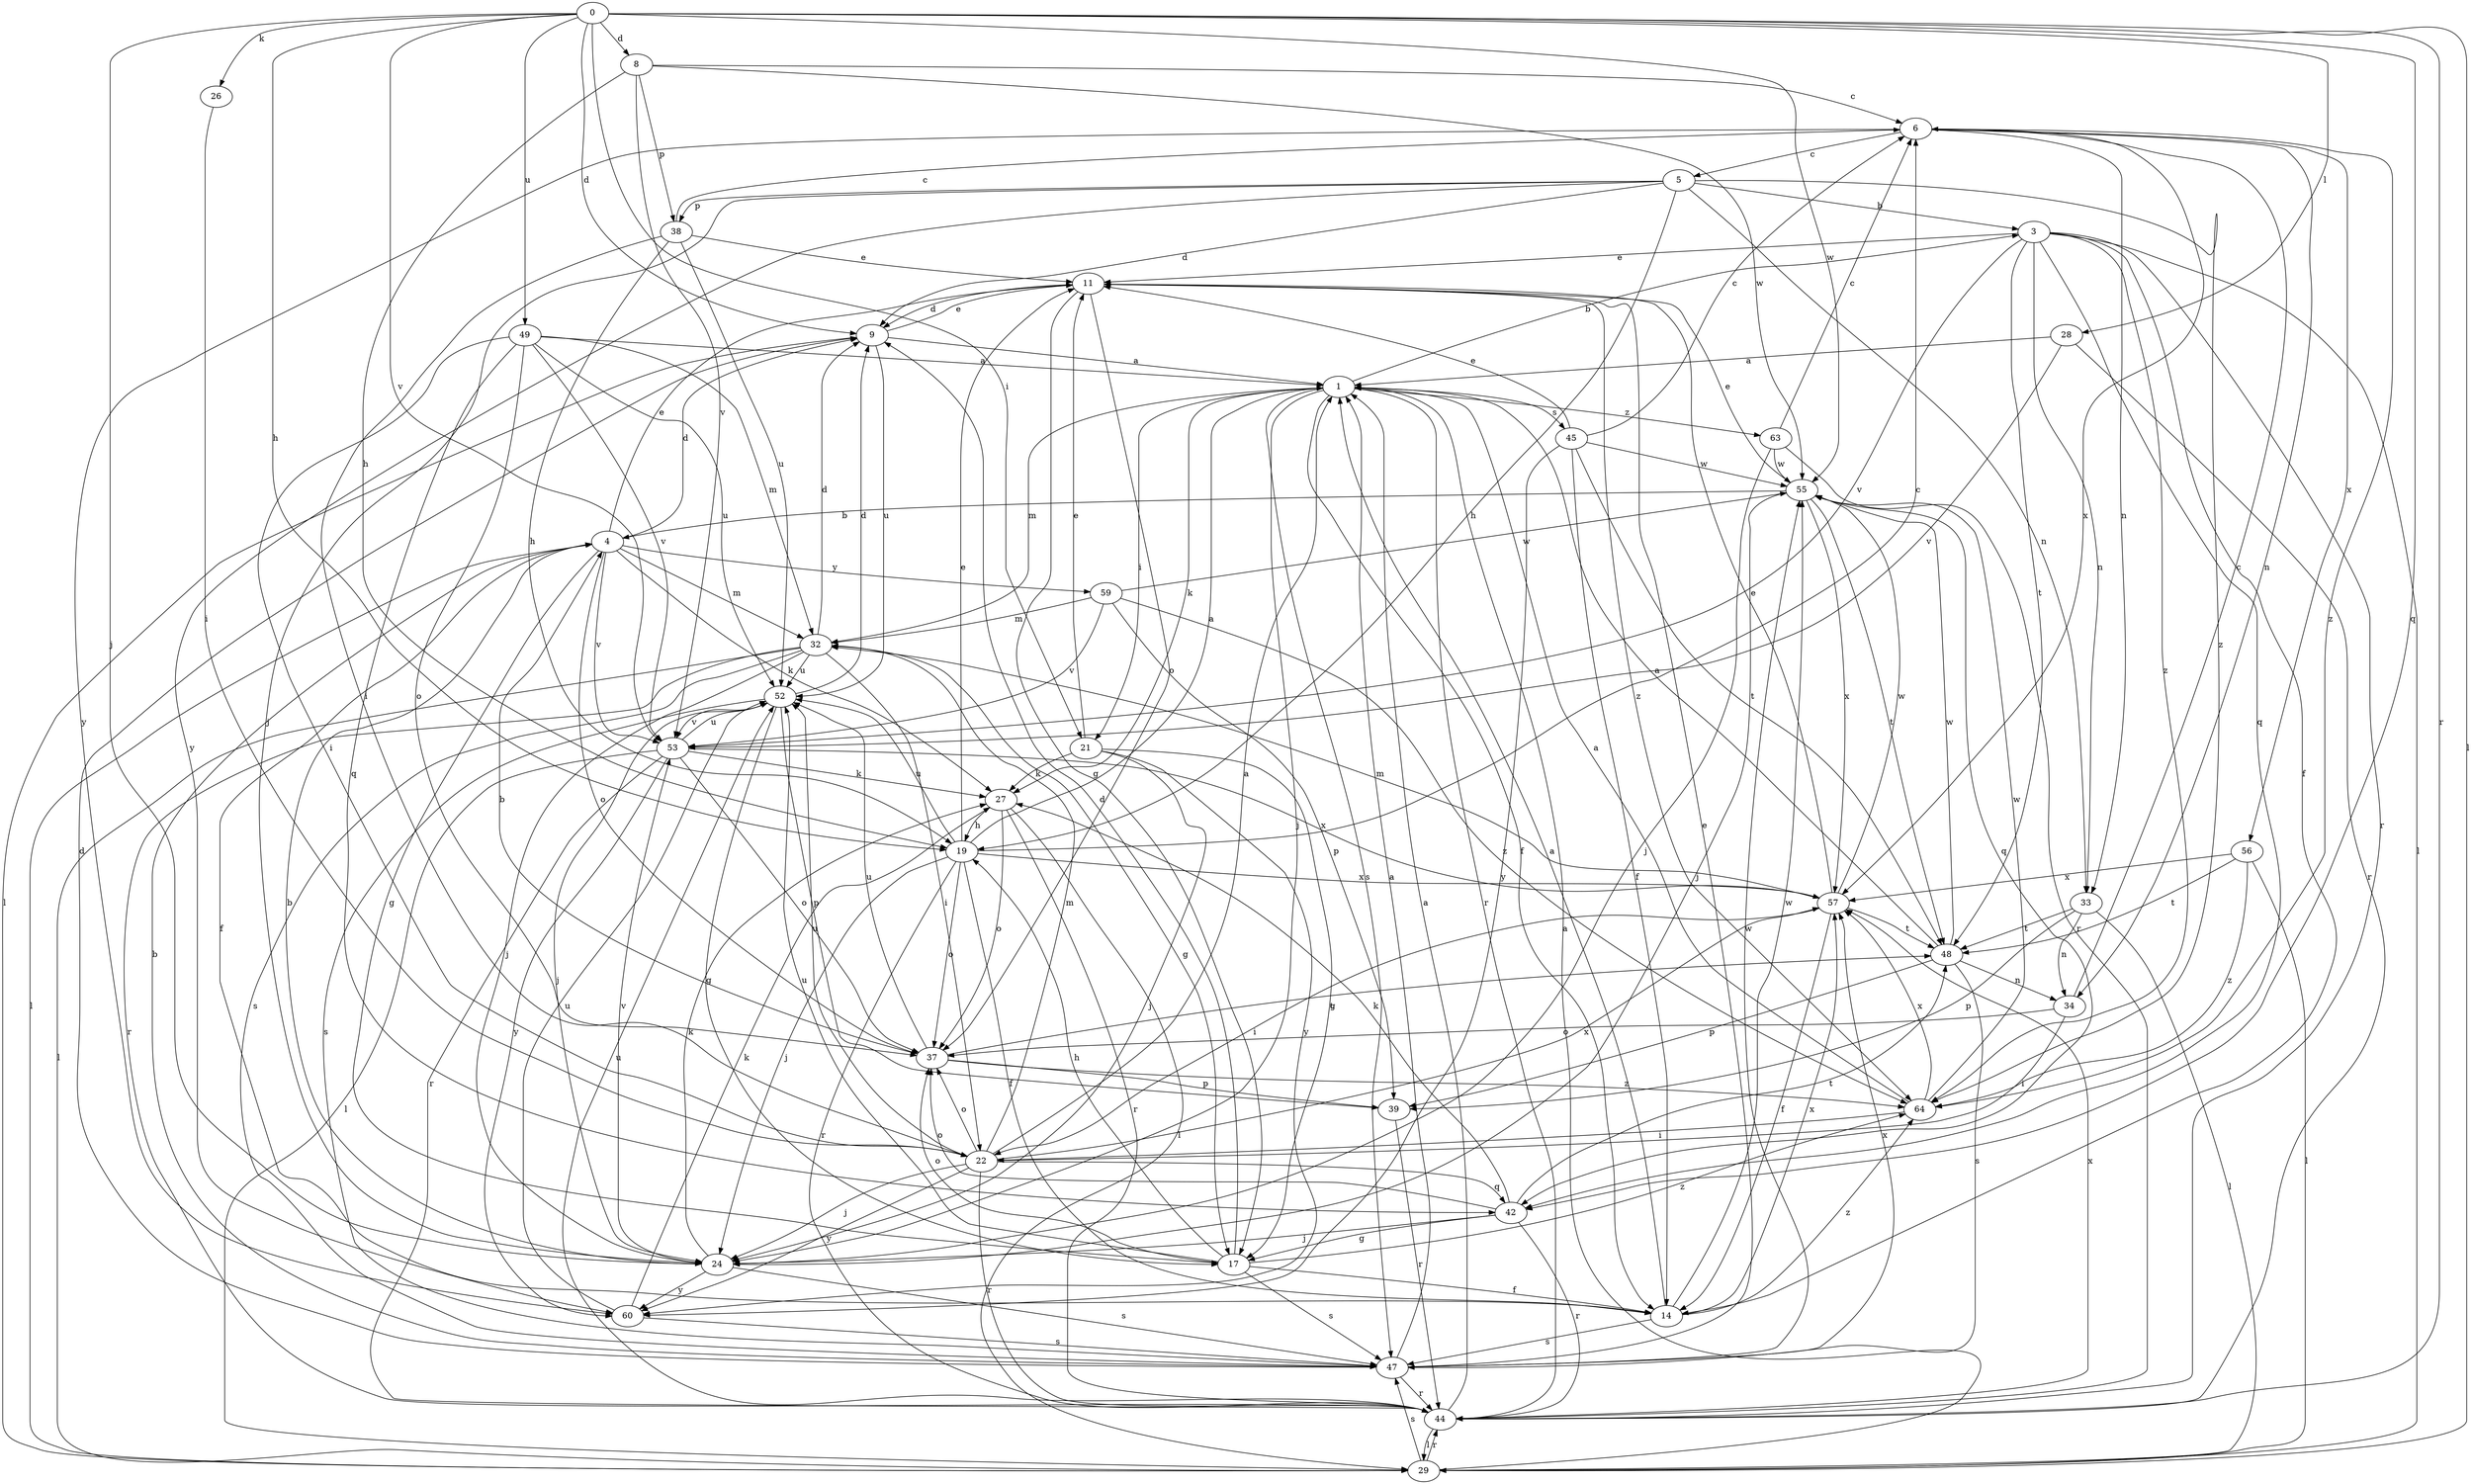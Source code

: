 strict digraph  {
0;
1;
3;
4;
5;
6;
8;
9;
11;
14;
17;
19;
21;
22;
24;
26;
27;
28;
29;
32;
33;
34;
37;
38;
39;
42;
44;
45;
47;
48;
49;
52;
53;
55;
56;
57;
59;
60;
63;
64;
0 -> 8  [label=d];
0 -> 9  [label=d];
0 -> 19  [label=h];
0 -> 21  [label=i];
0 -> 24  [label=j];
0 -> 26  [label=k];
0 -> 28  [label=l];
0 -> 29  [label=l];
0 -> 42  [label=q];
0 -> 44  [label=r];
0 -> 49  [label=u];
0 -> 53  [label=v];
0 -> 55  [label=w];
1 -> 3  [label=b];
1 -> 14  [label=f];
1 -> 21  [label=i];
1 -> 24  [label=j];
1 -> 27  [label=k];
1 -> 32  [label=m];
1 -> 44  [label=r];
1 -> 45  [label=s];
1 -> 47  [label=s];
1 -> 63  [label=z];
3 -> 11  [label=e];
3 -> 14  [label=f];
3 -> 29  [label=l];
3 -> 33  [label=n];
3 -> 42  [label=q];
3 -> 44  [label=r];
3 -> 48  [label=t];
3 -> 53  [label=v];
3 -> 64  [label=z];
4 -> 9  [label=d];
4 -> 11  [label=e];
4 -> 14  [label=f];
4 -> 17  [label=g];
4 -> 27  [label=k];
4 -> 29  [label=l];
4 -> 32  [label=m];
4 -> 37  [label=o];
4 -> 53  [label=v];
4 -> 59  [label=y];
5 -> 3  [label=b];
5 -> 9  [label=d];
5 -> 19  [label=h];
5 -> 24  [label=j];
5 -> 33  [label=n];
5 -> 38  [label=p];
5 -> 60  [label=y];
5 -> 64  [label=z];
6 -> 5  [label=c];
6 -> 33  [label=n];
6 -> 34  [label=n];
6 -> 56  [label=x];
6 -> 57  [label=x];
6 -> 60  [label=y];
6 -> 64  [label=z];
8 -> 6  [label=c];
8 -> 19  [label=h];
8 -> 38  [label=p];
8 -> 53  [label=v];
8 -> 55  [label=w];
9 -> 1  [label=a];
9 -> 11  [label=e];
9 -> 29  [label=l];
9 -> 52  [label=u];
11 -> 9  [label=d];
11 -> 17  [label=g];
11 -> 37  [label=o];
11 -> 64  [label=z];
14 -> 1  [label=a];
14 -> 47  [label=s];
14 -> 55  [label=w];
14 -> 57  [label=x];
14 -> 64  [label=z];
17 -> 9  [label=d];
17 -> 14  [label=f];
17 -> 19  [label=h];
17 -> 37  [label=o];
17 -> 47  [label=s];
17 -> 52  [label=u];
17 -> 64  [label=z];
19 -> 1  [label=a];
19 -> 6  [label=c];
19 -> 11  [label=e];
19 -> 14  [label=f];
19 -> 24  [label=j];
19 -> 37  [label=o];
19 -> 44  [label=r];
19 -> 52  [label=u];
19 -> 57  [label=x];
21 -> 11  [label=e];
21 -> 17  [label=g];
21 -> 24  [label=j];
21 -> 27  [label=k];
21 -> 60  [label=y];
22 -> 1  [label=a];
22 -> 24  [label=j];
22 -> 32  [label=m];
22 -> 37  [label=o];
22 -> 42  [label=q];
22 -> 44  [label=r];
22 -> 52  [label=u];
22 -> 57  [label=x];
22 -> 60  [label=y];
24 -> 4  [label=b];
24 -> 27  [label=k];
24 -> 47  [label=s];
24 -> 53  [label=v];
24 -> 60  [label=y];
26 -> 22  [label=i];
27 -> 19  [label=h];
27 -> 29  [label=l];
27 -> 37  [label=o];
27 -> 44  [label=r];
28 -> 1  [label=a];
28 -> 44  [label=r];
28 -> 53  [label=v];
29 -> 1  [label=a];
29 -> 44  [label=r];
29 -> 47  [label=s];
32 -> 9  [label=d];
32 -> 17  [label=g];
32 -> 22  [label=i];
32 -> 24  [label=j];
32 -> 29  [label=l];
32 -> 44  [label=r];
32 -> 47  [label=s];
32 -> 52  [label=u];
33 -> 29  [label=l];
33 -> 34  [label=n];
33 -> 39  [label=p];
33 -> 48  [label=t];
34 -> 6  [label=c];
34 -> 22  [label=i];
34 -> 37  [label=o];
37 -> 4  [label=b];
37 -> 39  [label=p];
37 -> 48  [label=t];
37 -> 52  [label=u];
37 -> 64  [label=z];
38 -> 6  [label=c];
38 -> 11  [label=e];
38 -> 19  [label=h];
38 -> 22  [label=i];
38 -> 52  [label=u];
39 -> 44  [label=r];
42 -> 17  [label=g];
42 -> 24  [label=j];
42 -> 27  [label=k];
42 -> 37  [label=o];
42 -> 44  [label=r];
42 -> 48  [label=t];
44 -> 1  [label=a];
44 -> 29  [label=l];
44 -> 52  [label=u];
44 -> 57  [label=x];
45 -> 6  [label=c];
45 -> 11  [label=e];
45 -> 14  [label=f];
45 -> 48  [label=t];
45 -> 55  [label=w];
45 -> 60  [label=y];
47 -> 1  [label=a];
47 -> 4  [label=b];
47 -> 9  [label=d];
47 -> 11  [label=e];
47 -> 44  [label=r];
47 -> 55  [label=w];
47 -> 57  [label=x];
48 -> 1  [label=a];
48 -> 34  [label=n];
48 -> 39  [label=p];
48 -> 47  [label=s];
48 -> 55  [label=w];
49 -> 1  [label=a];
49 -> 22  [label=i];
49 -> 32  [label=m];
49 -> 37  [label=o];
49 -> 42  [label=q];
49 -> 52  [label=u];
49 -> 53  [label=v];
52 -> 9  [label=d];
52 -> 17  [label=g];
52 -> 24  [label=j];
52 -> 39  [label=p];
52 -> 47  [label=s];
52 -> 53  [label=v];
53 -> 27  [label=k];
53 -> 29  [label=l];
53 -> 37  [label=o];
53 -> 44  [label=r];
53 -> 52  [label=u];
53 -> 57  [label=x];
53 -> 60  [label=y];
55 -> 4  [label=b];
55 -> 11  [label=e];
55 -> 24  [label=j];
55 -> 42  [label=q];
55 -> 48  [label=t];
55 -> 57  [label=x];
56 -> 29  [label=l];
56 -> 48  [label=t];
56 -> 57  [label=x];
56 -> 64  [label=z];
57 -> 11  [label=e];
57 -> 14  [label=f];
57 -> 22  [label=i];
57 -> 32  [label=m];
57 -> 48  [label=t];
57 -> 55  [label=w];
59 -> 32  [label=m];
59 -> 39  [label=p];
59 -> 53  [label=v];
59 -> 55  [label=w];
59 -> 64  [label=z];
60 -> 27  [label=k];
60 -> 47  [label=s];
60 -> 52  [label=u];
63 -> 6  [label=c];
63 -> 24  [label=j];
63 -> 44  [label=r];
63 -> 55  [label=w];
64 -> 1  [label=a];
64 -> 22  [label=i];
64 -> 55  [label=w];
64 -> 57  [label=x];
}
